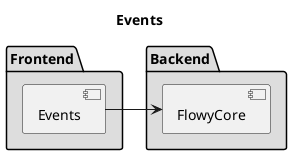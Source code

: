 @startuml
title Events

package "Frontend" #DDDDDD {
    component Events
}

package "Backend" #DDDDDD {
    component FlowyCore
}

FlowyCore <-l- Events
@enduml

@startuml
title Notifications

package "Frontend" #DDDDDD {
    component Notifications
}

package "Backend" #DDDDDD {
    component FlowyCore
}

Notifications <-r- FlowyCore
@enduml
